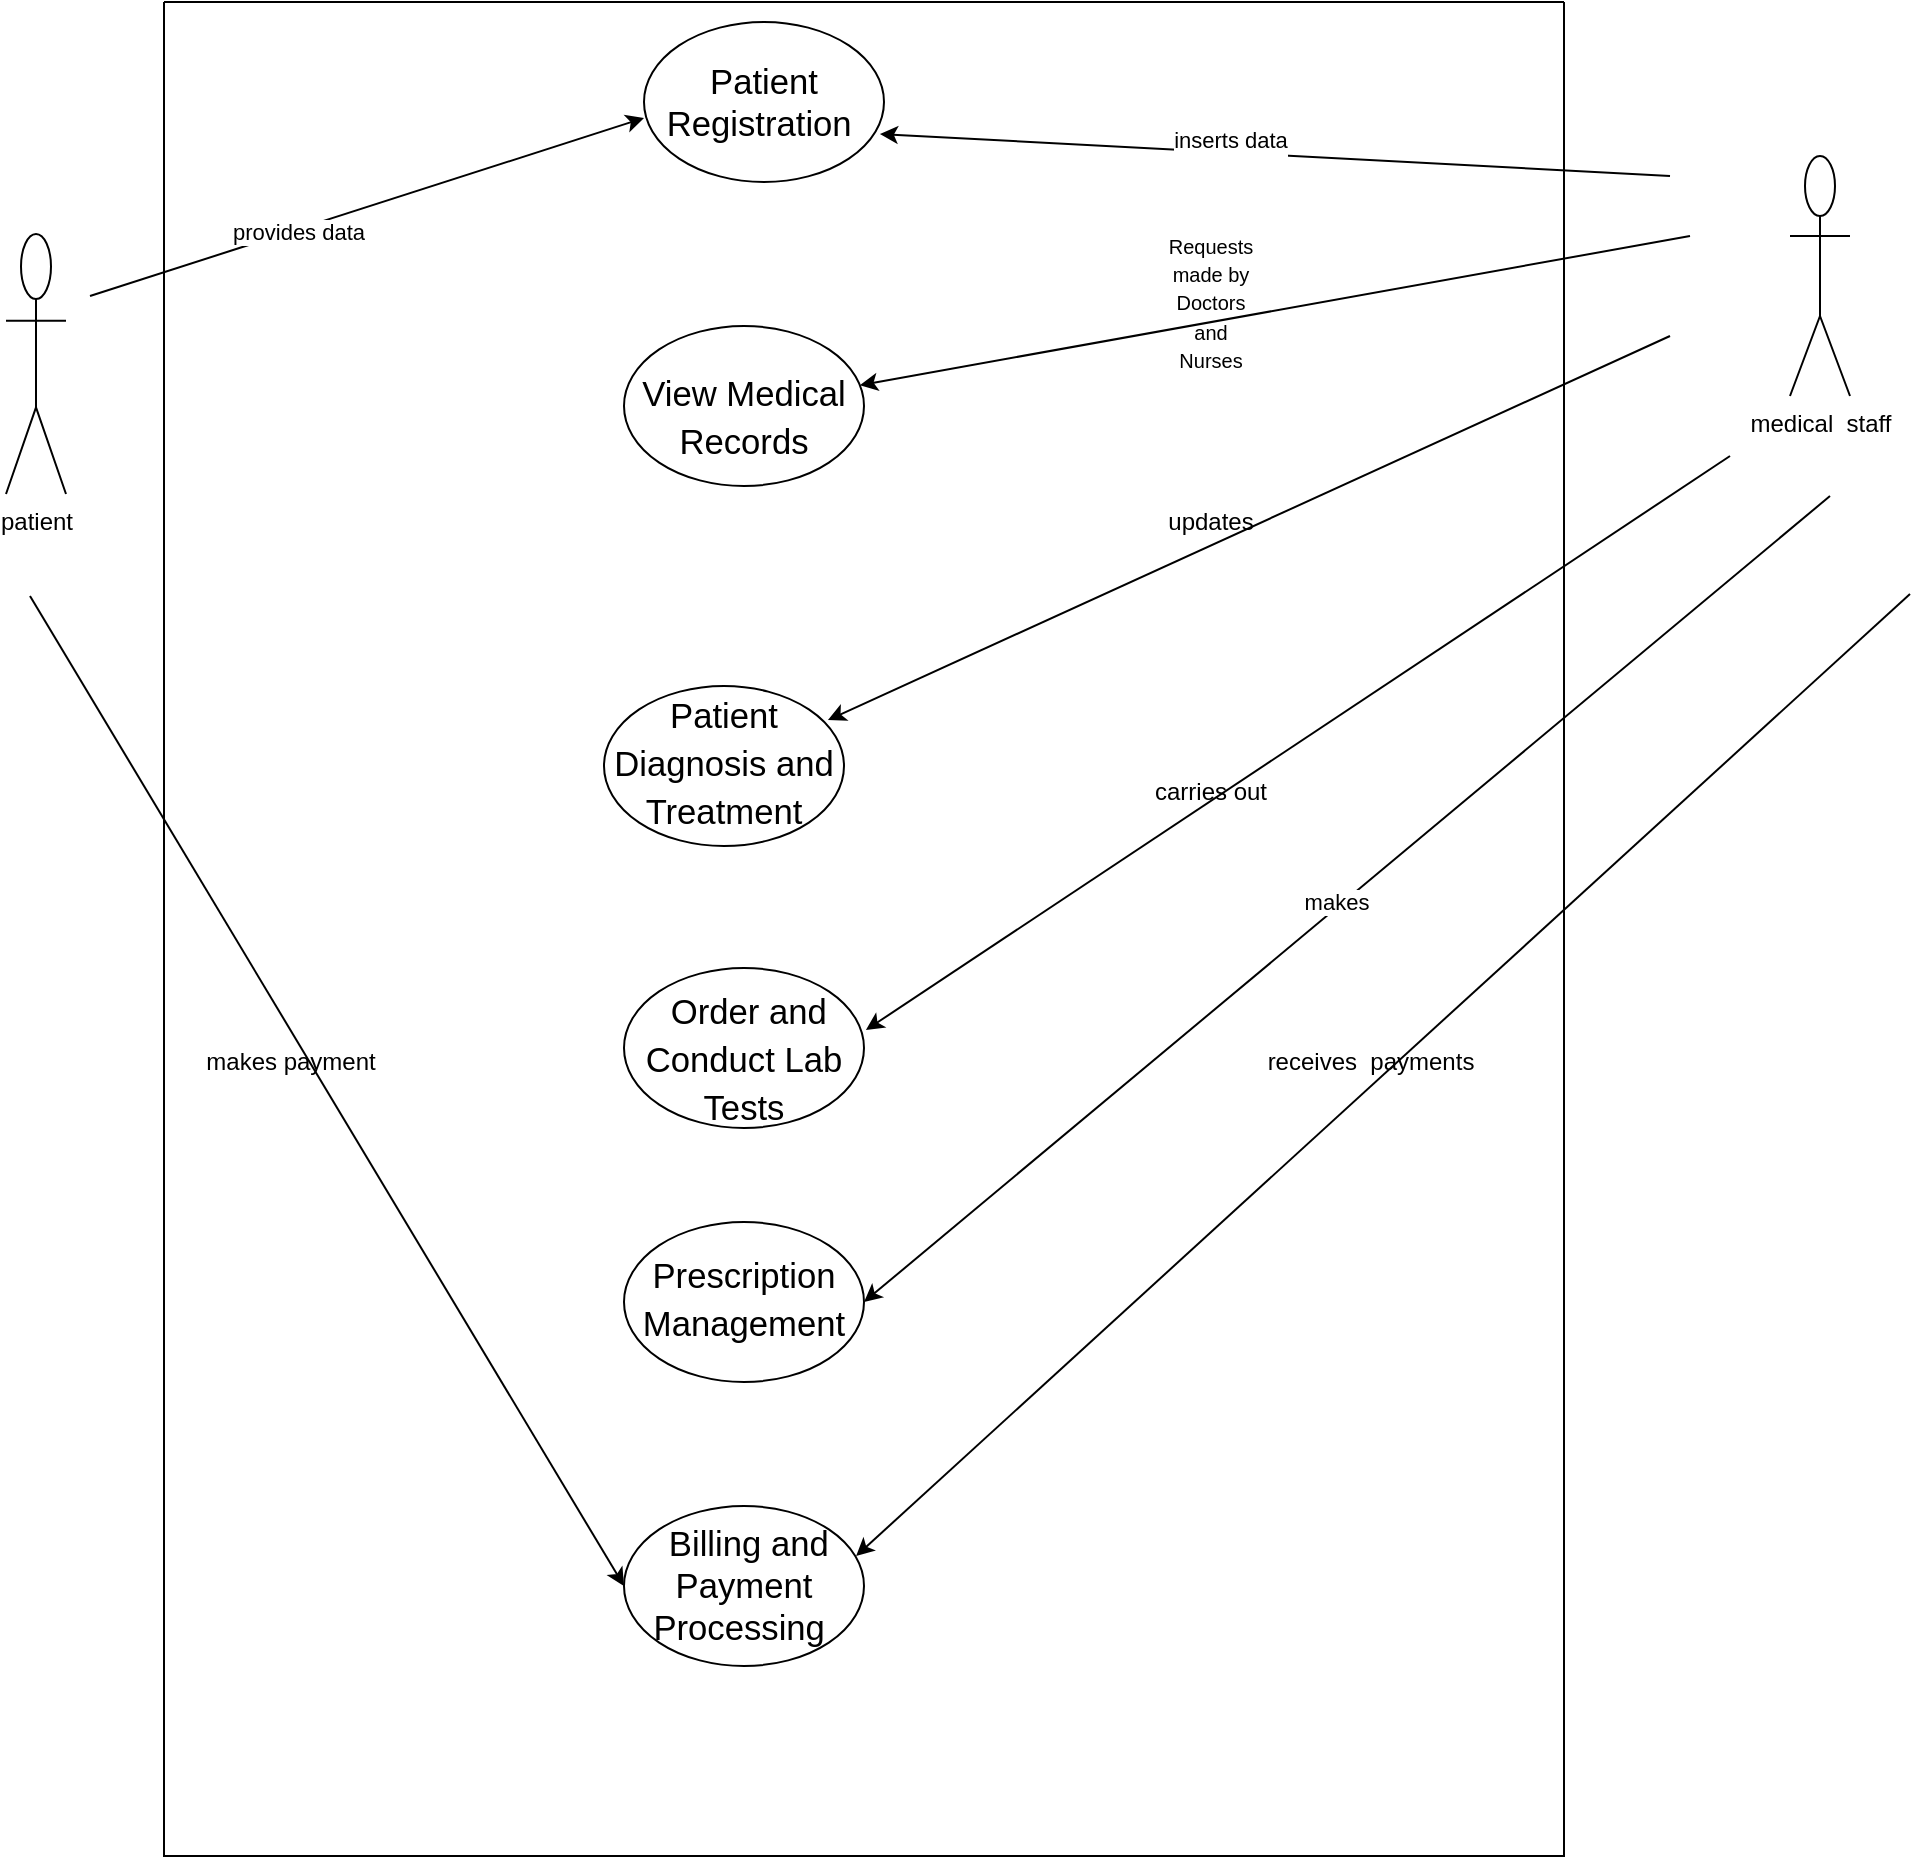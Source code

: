 <mxfile version="24.7.17">
  <diagram name="Page-1" id="JT1Zbv3j4FS8Esc0lbCt">
    <mxGraphModel grid="1" page="1" gridSize="10" guides="1" tooltips="1" connect="1" arrows="1" fold="1" pageScale="1" pageWidth="1390" pageHeight="980" math="0" shadow="0">
      <root>
        <mxCell id="0" />
        <mxCell id="1" parent="0" />
        <mxCell id="0XDUWdzCIjdfXx8T4XRu-1" value="patient&lt;div&gt;&lt;br&gt;&lt;/div&gt;" style="shape=umlActor;verticalLabelPosition=bottom;verticalAlign=top;html=1;outlineConnect=0;" vertex="1" parent="1">
          <mxGeometry x="78" y="349" width="30" height="130" as="geometry" />
        </mxCell>
        <mxCell id="0XDUWdzCIjdfXx8T4XRu-4" value="medical&amp;nbsp; staff&lt;div&gt;&lt;br&gt;&lt;/div&gt;" style="shape=umlActor;verticalLabelPosition=bottom;verticalAlign=top;html=1;outlineConnect=0;" vertex="1" parent="1">
          <mxGeometry x="970" y="310" width="30" height="120" as="geometry" />
        </mxCell>
        <mxCell id="0XDUWdzCIjdfXx8T4XRu-24" value="" style="swimlane;startSize=0;" vertex="1" parent="1">
          <mxGeometry x="157" y="233" width="700" height="927" as="geometry" />
        </mxCell>
        <mxCell id="0XDUWdzCIjdfXx8T4XRu-29" value="&lt;span id=&quot;docs-internal-guid-755d1db8-7fff-6645-ed3b-9b9b3e9427d4&quot;&gt;&lt;h3 style=&quot;line-height:1.38;margin-top:14pt;margin-bottom:4pt;&quot; dir=&quot;ltr&quot;&gt;&lt;span style=&quot;font-size: 13pt; font-family: Arial, sans-serif; background-color: transparent; font-weight: 400; font-variant-numeric: normal; font-variant-east-asian: normal; font-variant-alternates: normal; font-variant-position: normal; vertical-align: baseline; white-space-collapse: preserve;&quot;&gt;View Medical Records&lt;/span&gt;&lt;/h3&gt;&lt;/span&gt;" style="ellipse;whiteSpace=wrap;html=1;" vertex="1" parent="0XDUWdzCIjdfXx8T4XRu-24">
          <mxGeometry x="230" y="162" width="120" height="80" as="geometry" />
        </mxCell>
        <mxCell id="0XDUWdzCIjdfXx8T4XRu-28" value="&#xa;&lt;b id=&quot;docs-internal-guid-e0f22fc3-7fff-c02c-d87c-2f3e422226ca&quot; style=&quot;font-weight:normal;&quot;&gt;&lt;h3 style=&quot;line-height:1.38;margin-top:14pt;margin-bottom:4pt;&quot; dir=&quot;ltr&quot;&gt;&lt;span style=&quot;font-size:13pt;font-family:Arial,sans-serif;color:#000000;background-color:transparent;font-weight:400;font-style:normal;font-variant:normal;text-decoration:none;vertical-align:baseline;white-space:pre;white-space:pre-wrap;&quot;&gt;Patient Diagnosis and Treatment&lt;/span&gt;&lt;/h3&gt;&lt;/b&gt;&#xa;&#xa;" style="ellipse;whiteSpace=wrap;html=1;" vertex="1" parent="0XDUWdzCIjdfXx8T4XRu-24">
          <mxGeometry x="220" y="342" width="120" height="80" as="geometry" />
        </mxCell>
        <mxCell id="0XDUWdzCIjdfXx8T4XRu-27" value="&lt;span id=&quot;docs-internal-guid-dc3e9001-7fff-2773-6026-535f4cabba33&quot;&gt;&lt;h3 style=&quot;line-height:1.38;margin-top:14pt;margin-bottom:4pt;&quot; dir=&quot;ltr&quot;&gt;&lt;span style=&quot;font-size: 13pt; font-family: Arial, sans-serif; background-color: transparent; font-weight: 400; font-variant-numeric: normal; font-variant-east-asian: normal; font-variant-alternates: normal; font-variant-position: normal; vertical-align: baseline; white-space-collapse: preserve;&quot;&gt;&amp;nbsp;Order and Conduct Lab Tests&lt;/span&gt;&lt;/h3&gt;&lt;/span&gt;" style="ellipse;whiteSpace=wrap;html=1;" vertex="1" parent="0XDUWdzCIjdfXx8T4XRu-24">
          <mxGeometry x="230" y="483" width="120" height="80" as="geometry" />
        </mxCell>
        <mxCell id="0XDUWdzCIjdfXx8T4XRu-26" value="&#xa;&lt;b id=&quot;docs-internal-guid-5bff44da-7fff-6036-33b3-2d31df6d04af&quot; style=&quot;font-weight:normal;&quot;&gt;&lt;h3 style=&quot;line-height:1.38;margin-top:14pt;margin-bottom:4pt;&quot; dir=&quot;ltr&quot;&gt;&lt;span style=&quot;font-size:13pt;font-family:Arial,sans-serif;color:#000000;background-color:transparent;font-weight:400;font-style:normal;font-variant:normal;text-decoration:none;vertical-align:baseline;white-space:pre;white-space:pre-wrap;&quot;&gt;Prescription Management&lt;/span&gt;&lt;/h3&gt;&lt;/b&gt;&#xa;&#xa;" style="ellipse;whiteSpace=wrap;html=1;" vertex="1" parent="0XDUWdzCIjdfXx8T4XRu-24">
          <mxGeometry x="230" y="610" width="120" height="80" as="geometry" />
        </mxCell>
        <mxCell id="0XDUWdzCIjdfXx8T4XRu-25" value="&lt;span id=&quot;docs-internal-guid-a4e09ff7-7fff-db4e-300f-8ac2728e7bca&quot;&gt;&lt;span style=&quot;font-size: 13pt; font-family: Arial, sans-serif; background-color: transparent; font-variant-numeric: normal; font-variant-east-asian: normal; font-variant-alternates: normal; font-variant-position: normal; vertical-align: baseline; white-space-collapse: preserve;&quot;&gt;Patient Registration &lt;/span&gt;&lt;/span&gt;" style="ellipse;whiteSpace=wrap;html=1;" vertex="1" parent="0XDUWdzCIjdfXx8T4XRu-24">
          <mxGeometry x="240" y="10" width="120" height="80" as="geometry" />
        </mxCell>
        <mxCell id="0XDUWdzCIjdfXx8T4XRu-31" value="&lt;span id=&quot;docs-internal-guid-e4ef6a45-7fff-fc75-cb02-7e6eb5ee285d&quot;&gt;&lt;span style=&quot;font-size: 13pt; font-family: Arial, sans-serif; background-color: transparent; font-variant-numeric: normal; font-variant-east-asian: normal; font-variant-alternates: normal; font-variant-position: normal; vertical-align: baseline; white-space-collapse: preserve;&quot;&gt;&amp;nbsp;Billing and Payment Processing &lt;/span&gt;&lt;/span&gt;" style="ellipse;whiteSpace=wrap;html=1;" vertex="1" parent="0XDUWdzCIjdfXx8T4XRu-24">
          <mxGeometry x="230" y="752" width="120" height="80" as="geometry" />
        </mxCell>
        <mxCell id="0XDUWdzCIjdfXx8T4XRu-32" value="" style="endArrow=classic;html=1;rounded=0;entryX=0;entryY=0.6;entryDx=0;entryDy=0;entryPerimeter=0;" edge="1" parent="1" target="0XDUWdzCIjdfXx8T4XRu-25">
          <mxGeometry width="50" height="50" relative="1" as="geometry">
            <mxPoint x="120" y="380" as="sourcePoint" />
            <mxPoint x="480" y="410" as="targetPoint" />
          </mxGeometry>
        </mxCell>
        <mxCell id="0XDUWdzCIjdfXx8T4XRu-48" value="provides data" style="edgeLabel;html=1;align=center;verticalAlign=middle;resizable=0;points=[];" connectable="0" vertex="1" parent="0XDUWdzCIjdfXx8T4XRu-32">
          <mxGeometry x="-0.253" y="-1" relative="1" as="geometry">
            <mxPoint as="offset" />
          </mxGeometry>
        </mxCell>
        <mxCell id="0XDUWdzCIjdfXx8T4XRu-35" value="" style="endArrow=classic;html=1;rounded=0;" edge="1" parent="1" target="0XDUWdzCIjdfXx8T4XRu-29">
          <mxGeometry width="50" height="50" relative="1" as="geometry">
            <mxPoint x="920" y="350" as="sourcePoint" />
            <mxPoint x="550" y="410" as="targetPoint" />
          </mxGeometry>
        </mxCell>
        <mxCell id="0XDUWdzCIjdfXx8T4XRu-37" value="" style="endArrow=classic;html=1;rounded=0;entryX=0.983;entryY=0.7;entryDx=0;entryDy=0;entryPerimeter=0;" edge="1" parent="1" target="0XDUWdzCIjdfXx8T4XRu-25">
          <mxGeometry width="50" height="50" relative="1" as="geometry">
            <mxPoint x="910" y="320" as="sourcePoint" />
            <mxPoint x="550" y="410" as="targetPoint" />
          </mxGeometry>
        </mxCell>
        <mxCell id="0XDUWdzCIjdfXx8T4XRu-50" value="inserts data&lt;div&gt;&lt;br&gt;&lt;/div&gt;" style="edgeLabel;html=1;align=center;verticalAlign=middle;resizable=0;points=[];" connectable="0" vertex="1" parent="0XDUWdzCIjdfXx8T4XRu-37">
          <mxGeometry x="0.117" relative="1" as="geometry">
            <mxPoint as="offset" />
          </mxGeometry>
        </mxCell>
        <mxCell id="0XDUWdzCIjdfXx8T4XRu-39" value="" style="endArrow=classic;html=1;rounded=0;entryX=0.933;entryY=0.213;entryDx=0;entryDy=0;entryPerimeter=0;" edge="1" parent="1" target="0XDUWdzCIjdfXx8T4XRu-28">
          <mxGeometry width="50" height="50" relative="1" as="geometry">
            <mxPoint x="910" y="400" as="sourcePoint" />
            <mxPoint x="550" y="410" as="targetPoint" />
          </mxGeometry>
        </mxCell>
        <mxCell id="0XDUWdzCIjdfXx8T4XRu-40" value="" style="endArrow=classic;html=1;rounded=0;entryX=1.008;entryY=0.388;entryDx=0;entryDy=0;entryPerimeter=0;" edge="1" parent="1" target="0XDUWdzCIjdfXx8T4XRu-27">
          <mxGeometry width="50" height="50" relative="1" as="geometry">
            <mxPoint x="940" y="460" as="sourcePoint" />
            <mxPoint x="630" y="570" as="targetPoint" />
          </mxGeometry>
        </mxCell>
        <mxCell id="0XDUWdzCIjdfXx8T4XRu-44" value="" style="endArrow=classic;html=1;rounded=0;entryX=1;entryY=0.5;entryDx=0;entryDy=0;" edge="1" parent="1" target="0XDUWdzCIjdfXx8T4XRu-26">
          <mxGeometry width="50" height="50" relative="1" as="geometry">
            <mxPoint x="990" y="480" as="sourcePoint" />
            <mxPoint x="630" y="690" as="targetPoint" />
          </mxGeometry>
        </mxCell>
        <mxCell id="0XDUWdzCIjdfXx8T4XRu-55" value="makes" style="edgeLabel;html=1;align=center;verticalAlign=middle;resizable=0;points=[];" connectable="0" vertex="1" parent="0XDUWdzCIjdfXx8T4XRu-44">
          <mxGeometry x="0.012" y="-2" relative="1" as="geometry">
            <mxPoint x="-1" as="offset" />
          </mxGeometry>
        </mxCell>
        <mxCell id="0XDUWdzCIjdfXx8T4XRu-45" value="" style="endArrow=classic;html=1;rounded=0;entryX=0.967;entryY=0.313;entryDx=0;entryDy=0;entryPerimeter=0;" edge="1" parent="1" target="0XDUWdzCIjdfXx8T4XRu-31">
          <mxGeometry width="50" height="50" relative="1" as="geometry">
            <mxPoint x="1030" y="529" as="sourcePoint" />
            <mxPoint x="630" y="830" as="targetPoint" />
          </mxGeometry>
        </mxCell>
        <mxCell id="0XDUWdzCIjdfXx8T4XRu-46" value="" style="endArrow=classic;html=1;rounded=0;entryX=0;entryY=0.5;entryDx=0;entryDy=0;" edge="1" parent="1" target="0XDUWdzCIjdfXx8T4XRu-31">
          <mxGeometry width="50" height="50" relative="1" as="geometry">
            <mxPoint x="90" y="530" as="sourcePoint" />
            <mxPoint x="370" y="670" as="targetPoint" />
          </mxGeometry>
        </mxCell>
        <mxCell id="0XDUWdzCIjdfXx8T4XRu-47" value="makes payment" style="text;html=1;align=center;verticalAlign=middle;resizable=0;points=[];autosize=1;strokeColor=none;fillColor=none;" vertex="1" parent="1">
          <mxGeometry x="165" y="748" width="110" height="30" as="geometry" />
        </mxCell>
        <mxCell id="0XDUWdzCIjdfXx8T4XRu-52" value="&lt;span id=&quot;docs-internal-guid-cabb2ca4-7fff-e4ab-1d71-6f8f2796a91a&quot;&gt;&lt;span style=&quot;font-family: Arial, sans-serif; background-color: transparent; font-variant-numeric: normal; font-variant-east-asian: normal; font-variant-alternates: normal; font-variant-position: normal; vertical-align: baseline; white-space: pre-wrap; font-size: 10px;&quot;&gt;Requests made by Doctors and Nurses&lt;/span&gt;&lt;/span&gt;" style="text;html=1;align=center;verticalAlign=middle;resizable=0;points=[];autosize=1;strokeColor=none;fillColor=none;" vertex="1" parent="1">
          <mxGeometry x="580" y="368" width="200" height="30" as="geometry" />
        </mxCell>
        <mxCell id="0XDUWdzCIjdfXx8T4XRu-53" value="updates" style="text;html=1;align=center;verticalAlign=middle;resizable=0;points=[];autosize=1;strokeColor=none;fillColor=none;" vertex="1" parent="1">
          <mxGeometry x="645" y="478" width="70" height="30" as="geometry" />
        </mxCell>
        <mxCell id="0XDUWdzCIjdfXx8T4XRu-54" value="carries out&lt;div&gt;&lt;br&gt;&lt;/div&gt;" style="text;html=1;align=center;verticalAlign=middle;resizable=0;points=[];autosize=1;strokeColor=none;fillColor=none;" vertex="1" parent="1">
          <mxGeometry x="640" y="615" width="80" height="40" as="geometry" />
        </mxCell>
        <mxCell id="0XDUWdzCIjdfXx8T4XRu-56" value="receives&amp;nbsp; payments" style="text;html=1;align=center;verticalAlign=middle;resizable=0;points=[];autosize=1;strokeColor=none;fillColor=none;" vertex="1" parent="1">
          <mxGeometry x="695" y="748" width="130" height="30" as="geometry" />
        </mxCell>
      </root>
    </mxGraphModel>
  </diagram>
</mxfile>

